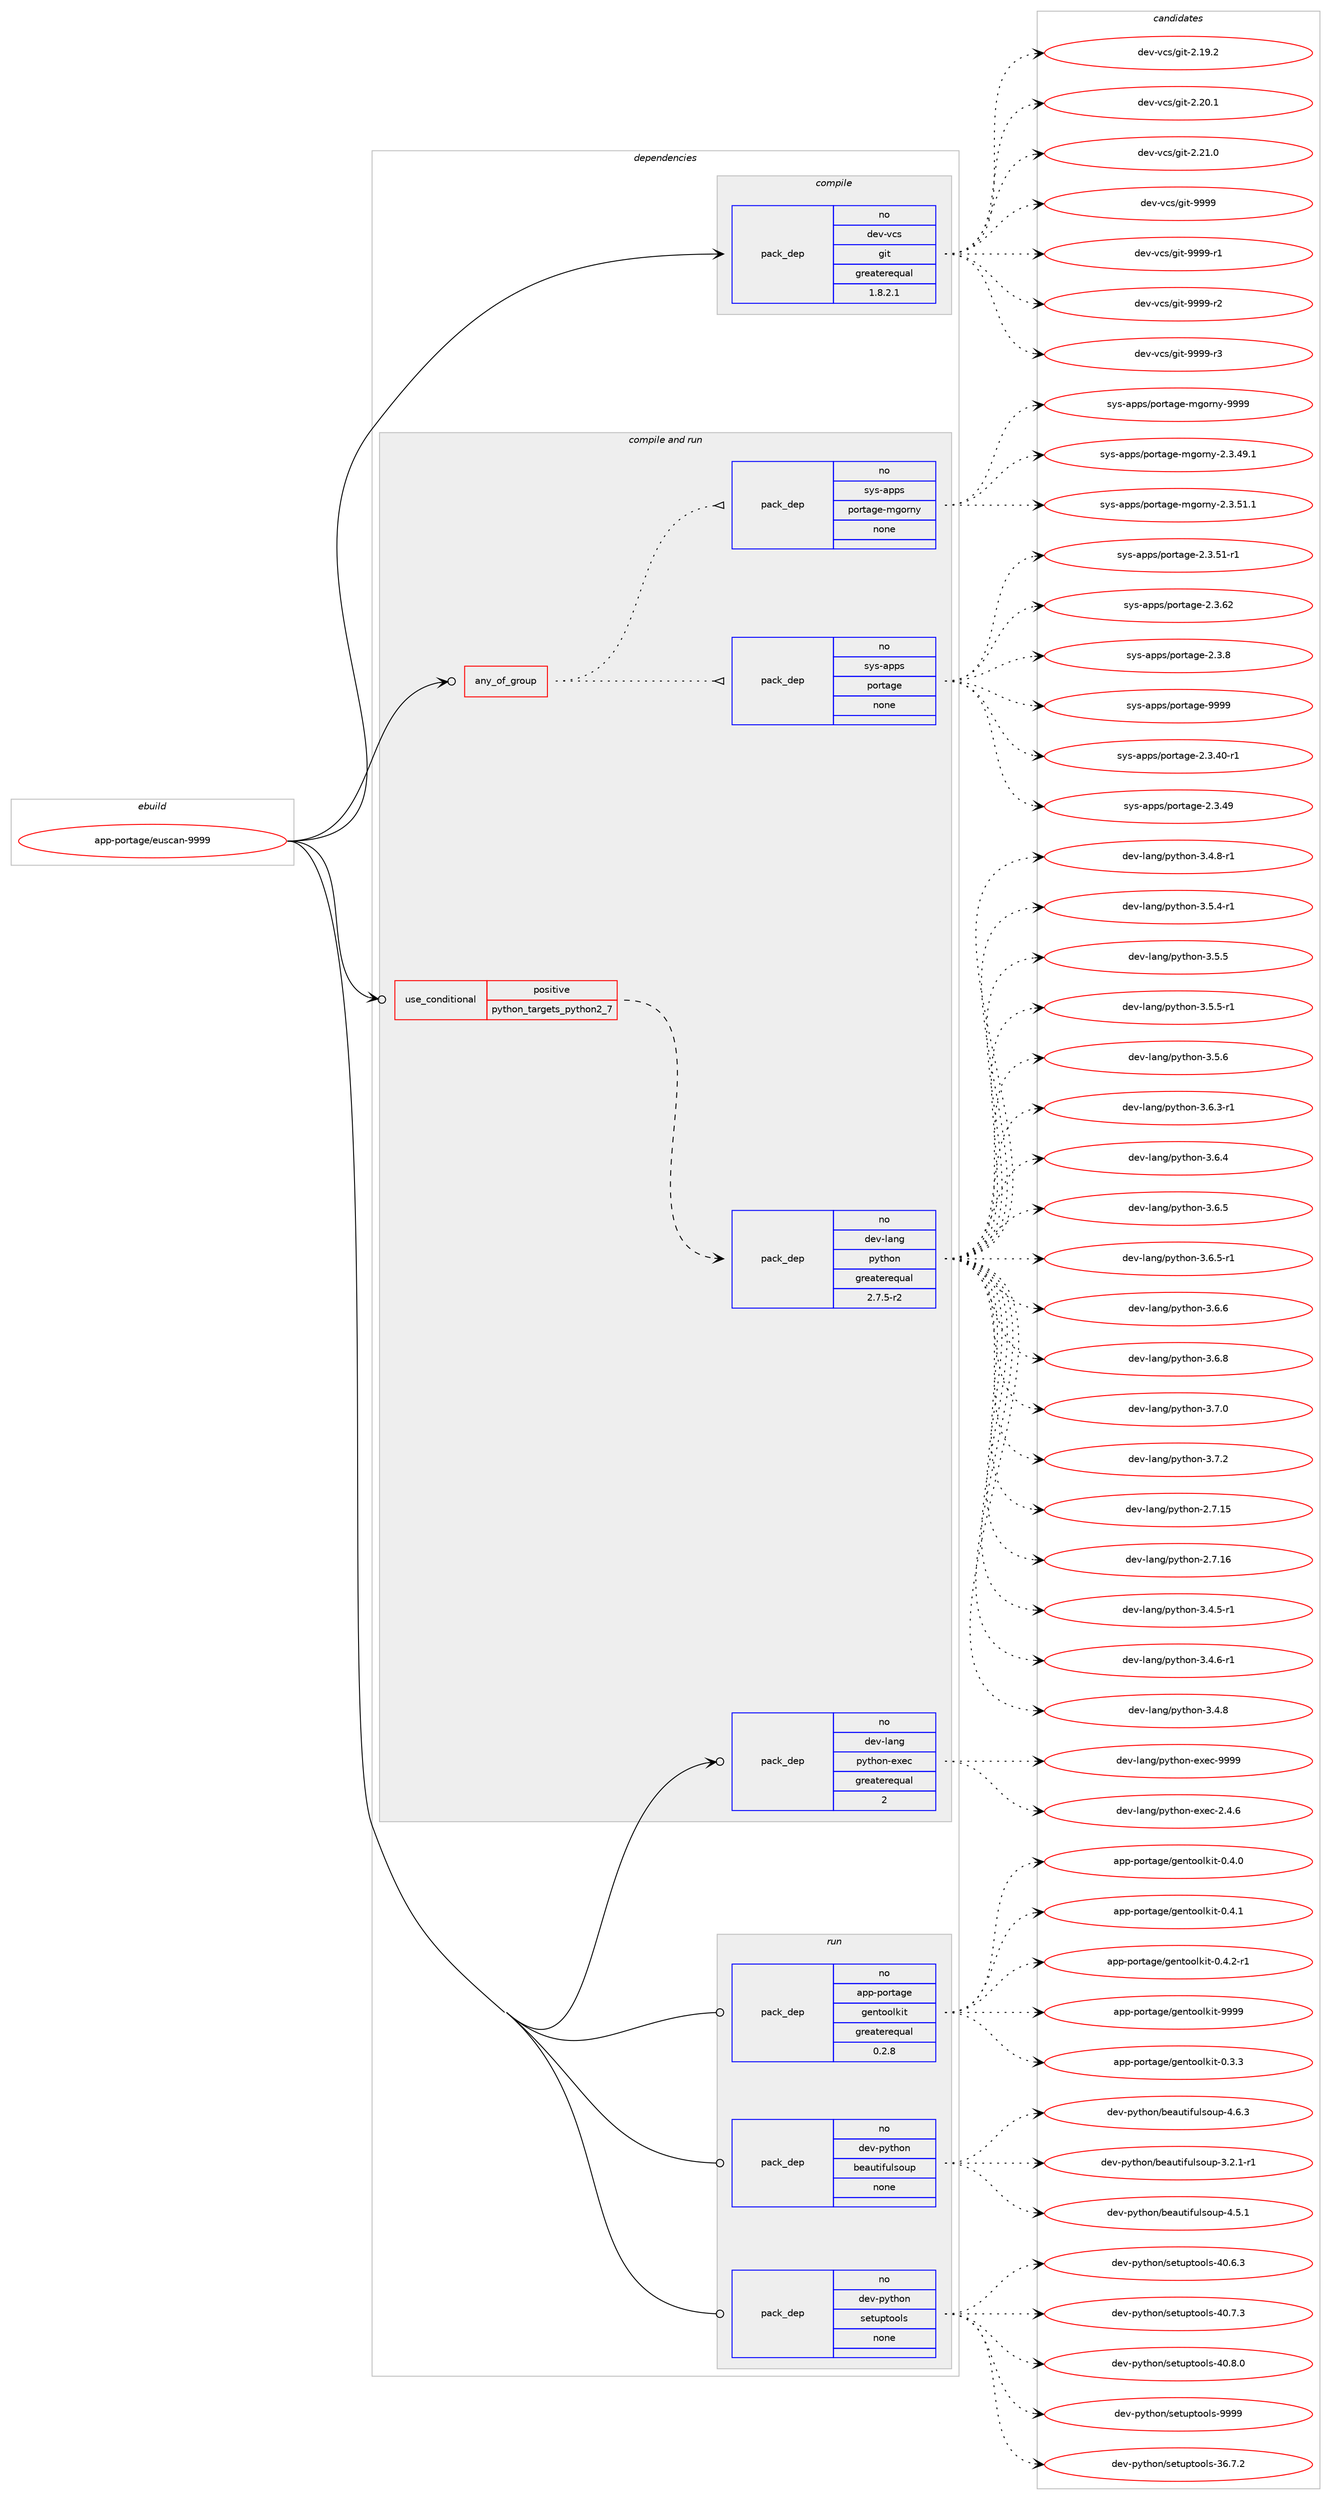 digraph prolog {

# *************
# Graph options
# *************

newrank=true;
concentrate=true;
compound=true;
graph [rankdir=LR,fontname=Helvetica,fontsize=10,ranksep=1.5];#, ranksep=2.5, nodesep=0.2];
edge  [arrowhead=vee];
node  [fontname=Helvetica,fontsize=10];

# **********
# The ebuild
# **********

subgraph cluster_leftcol {
color=gray;
rank=same;
label=<<i>ebuild</i>>;
id [label="app-portage/euscan-9999", color=red, width=4, href="../app-portage/euscan-9999.svg"];
}

# ****************
# The dependencies
# ****************

subgraph cluster_midcol {
color=gray;
label=<<i>dependencies</i>>;
subgraph cluster_compile {
fillcolor="#eeeeee";
style=filled;
label=<<i>compile</i>>;
subgraph pack930367 {
dependency1305399 [label=<<TABLE BORDER="0" CELLBORDER="1" CELLSPACING="0" CELLPADDING="4" WIDTH="220"><TR><TD ROWSPAN="6" CELLPADDING="30">pack_dep</TD></TR><TR><TD WIDTH="110">no</TD></TR><TR><TD>dev-vcs</TD></TR><TR><TD>git</TD></TR><TR><TD>greaterequal</TD></TR><TR><TD>1.8.2.1</TD></TR></TABLE>>, shape=none, color=blue];
}
id:e -> dependency1305399:w [weight=20,style="solid",arrowhead="vee"];
}
subgraph cluster_compileandrun {
fillcolor="#eeeeee";
style=filled;
label=<<i>compile and run</i>>;
subgraph any19834 {
dependency1305400 [label=<<TABLE BORDER="0" CELLBORDER="1" CELLSPACING="0" CELLPADDING="4"><TR><TD CELLPADDING="10">any_of_group</TD></TR></TABLE>>, shape=none, color=red];subgraph pack930368 {
dependency1305401 [label=<<TABLE BORDER="0" CELLBORDER="1" CELLSPACING="0" CELLPADDING="4" WIDTH="220"><TR><TD ROWSPAN="6" CELLPADDING="30">pack_dep</TD></TR><TR><TD WIDTH="110">no</TD></TR><TR><TD>sys-apps</TD></TR><TR><TD>portage</TD></TR><TR><TD>none</TD></TR><TR><TD></TD></TR></TABLE>>, shape=none, color=blue];
}
dependency1305400:e -> dependency1305401:w [weight=20,style="dotted",arrowhead="oinv"];
subgraph pack930369 {
dependency1305402 [label=<<TABLE BORDER="0" CELLBORDER="1" CELLSPACING="0" CELLPADDING="4" WIDTH="220"><TR><TD ROWSPAN="6" CELLPADDING="30">pack_dep</TD></TR><TR><TD WIDTH="110">no</TD></TR><TR><TD>sys-apps</TD></TR><TR><TD>portage-mgorny</TD></TR><TR><TD>none</TD></TR><TR><TD></TD></TR></TABLE>>, shape=none, color=blue];
}
dependency1305400:e -> dependency1305402:w [weight=20,style="dotted",arrowhead="oinv"];
}
id:e -> dependency1305400:w [weight=20,style="solid",arrowhead="odotvee"];
subgraph cond354656 {
dependency1305403 [label=<<TABLE BORDER="0" CELLBORDER="1" CELLSPACING="0" CELLPADDING="4"><TR><TD ROWSPAN="3" CELLPADDING="10">use_conditional</TD></TR><TR><TD>positive</TD></TR><TR><TD>python_targets_python2_7</TD></TR></TABLE>>, shape=none, color=red];
subgraph pack930370 {
dependency1305404 [label=<<TABLE BORDER="0" CELLBORDER="1" CELLSPACING="0" CELLPADDING="4" WIDTH="220"><TR><TD ROWSPAN="6" CELLPADDING="30">pack_dep</TD></TR><TR><TD WIDTH="110">no</TD></TR><TR><TD>dev-lang</TD></TR><TR><TD>python</TD></TR><TR><TD>greaterequal</TD></TR><TR><TD>2.7.5-r2</TD></TR></TABLE>>, shape=none, color=blue];
}
dependency1305403:e -> dependency1305404:w [weight=20,style="dashed",arrowhead="vee"];
}
id:e -> dependency1305403:w [weight=20,style="solid",arrowhead="odotvee"];
subgraph pack930371 {
dependency1305405 [label=<<TABLE BORDER="0" CELLBORDER="1" CELLSPACING="0" CELLPADDING="4" WIDTH="220"><TR><TD ROWSPAN="6" CELLPADDING="30">pack_dep</TD></TR><TR><TD WIDTH="110">no</TD></TR><TR><TD>dev-lang</TD></TR><TR><TD>python-exec</TD></TR><TR><TD>greaterequal</TD></TR><TR><TD>2</TD></TR></TABLE>>, shape=none, color=blue];
}
id:e -> dependency1305405:w [weight=20,style="solid",arrowhead="odotvee"];
}
subgraph cluster_run {
fillcolor="#eeeeee";
style=filled;
label=<<i>run</i>>;
subgraph pack930372 {
dependency1305406 [label=<<TABLE BORDER="0" CELLBORDER="1" CELLSPACING="0" CELLPADDING="4" WIDTH="220"><TR><TD ROWSPAN="6" CELLPADDING="30">pack_dep</TD></TR><TR><TD WIDTH="110">no</TD></TR><TR><TD>app-portage</TD></TR><TR><TD>gentoolkit</TD></TR><TR><TD>greaterequal</TD></TR><TR><TD>0.2.8</TD></TR></TABLE>>, shape=none, color=blue];
}
id:e -> dependency1305406:w [weight=20,style="solid",arrowhead="odot"];
subgraph pack930373 {
dependency1305407 [label=<<TABLE BORDER="0" CELLBORDER="1" CELLSPACING="0" CELLPADDING="4" WIDTH="220"><TR><TD ROWSPAN="6" CELLPADDING="30">pack_dep</TD></TR><TR><TD WIDTH="110">no</TD></TR><TR><TD>dev-python</TD></TR><TR><TD>beautifulsoup</TD></TR><TR><TD>none</TD></TR><TR><TD></TD></TR></TABLE>>, shape=none, color=blue];
}
id:e -> dependency1305407:w [weight=20,style="solid",arrowhead="odot"];
subgraph pack930374 {
dependency1305408 [label=<<TABLE BORDER="0" CELLBORDER="1" CELLSPACING="0" CELLPADDING="4" WIDTH="220"><TR><TD ROWSPAN="6" CELLPADDING="30">pack_dep</TD></TR><TR><TD WIDTH="110">no</TD></TR><TR><TD>dev-python</TD></TR><TR><TD>setuptools</TD></TR><TR><TD>none</TD></TR><TR><TD></TD></TR></TABLE>>, shape=none, color=blue];
}
id:e -> dependency1305408:w [weight=20,style="solid",arrowhead="odot"];
}
}

# **************
# The candidates
# **************

subgraph cluster_choices {
rank=same;
color=gray;
label=<<i>candidates</i>>;

subgraph choice930367 {
color=black;
nodesep=1;
choice10010111845118991154710310511645504649574650 [label="dev-vcs/git-2.19.2", color=red, width=4,href="../dev-vcs/git-2.19.2.svg"];
choice10010111845118991154710310511645504650484649 [label="dev-vcs/git-2.20.1", color=red, width=4,href="../dev-vcs/git-2.20.1.svg"];
choice10010111845118991154710310511645504650494648 [label="dev-vcs/git-2.21.0", color=red, width=4,href="../dev-vcs/git-2.21.0.svg"];
choice1001011184511899115471031051164557575757 [label="dev-vcs/git-9999", color=red, width=4,href="../dev-vcs/git-9999.svg"];
choice10010111845118991154710310511645575757574511449 [label="dev-vcs/git-9999-r1", color=red, width=4,href="../dev-vcs/git-9999-r1.svg"];
choice10010111845118991154710310511645575757574511450 [label="dev-vcs/git-9999-r2", color=red, width=4,href="../dev-vcs/git-9999-r2.svg"];
choice10010111845118991154710310511645575757574511451 [label="dev-vcs/git-9999-r3", color=red, width=4,href="../dev-vcs/git-9999-r3.svg"];
dependency1305399:e -> choice10010111845118991154710310511645504649574650:w [style=dotted,weight="100"];
dependency1305399:e -> choice10010111845118991154710310511645504650484649:w [style=dotted,weight="100"];
dependency1305399:e -> choice10010111845118991154710310511645504650494648:w [style=dotted,weight="100"];
dependency1305399:e -> choice1001011184511899115471031051164557575757:w [style=dotted,weight="100"];
dependency1305399:e -> choice10010111845118991154710310511645575757574511449:w [style=dotted,weight="100"];
dependency1305399:e -> choice10010111845118991154710310511645575757574511450:w [style=dotted,weight="100"];
dependency1305399:e -> choice10010111845118991154710310511645575757574511451:w [style=dotted,weight="100"];
}
subgraph choice930368 {
color=black;
nodesep=1;
choice11512111545971121121154711211111411697103101455046514652484511449 [label="sys-apps/portage-2.3.40-r1", color=red, width=4,href="../sys-apps/portage-2.3.40-r1.svg"];
choice1151211154597112112115471121111141169710310145504651465257 [label="sys-apps/portage-2.3.49", color=red, width=4,href="../sys-apps/portage-2.3.49.svg"];
choice11512111545971121121154711211111411697103101455046514653494511449 [label="sys-apps/portage-2.3.51-r1", color=red, width=4,href="../sys-apps/portage-2.3.51-r1.svg"];
choice1151211154597112112115471121111141169710310145504651465450 [label="sys-apps/portage-2.3.62", color=red, width=4,href="../sys-apps/portage-2.3.62.svg"];
choice11512111545971121121154711211111411697103101455046514656 [label="sys-apps/portage-2.3.8", color=red, width=4,href="../sys-apps/portage-2.3.8.svg"];
choice115121115459711211211547112111114116971031014557575757 [label="sys-apps/portage-9999", color=red, width=4,href="../sys-apps/portage-9999.svg"];
dependency1305401:e -> choice11512111545971121121154711211111411697103101455046514652484511449:w [style=dotted,weight="100"];
dependency1305401:e -> choice1151211154597112112115471121111141169710310145504651465257:w [style=dotted,weight="100"];
dependency1305401:e -> choice11512111545971121121154711211111411697103101455046514653494511449:w [style=dotted,weight="100"];
dependency1305401:e -> choice1151211154597112112115471121111141169710310145504651465450:w [style=dotted,weight="100"];
dependency1305401:e -> choice11512111545971121121154711211111411697103101455046514656:w [style=dotted,weight="100"];
dependency1305401:e -> choice115121115459711211211547112111114116971031014557575757:w [style=dotted,weight="100"];
}
subgraph choice930369 {
color=black;
nodesep=1;
choice1151211154597112112115471121111141169710310145109103111114110121455046514652574649 [label="sys-apps/portage-mgorny-2.3.49.1", color=red, width=4,href="../sys-apps/portage-mgorny-2.3.49.1.svg"];
choice1151211154597112112115471121111141169710310145109103111114110121455046514653494649 [label="sys-apps/portage-mgorny-2.3.51.1", color=red, width=4,href="../sys-apps/portage-mgorny-2.3.51.1.svg"];
choice11512111545971121121154711211111411697103101451091031111141101214557575757 [label="sys-apps/portage-mgorny-9999", color=red, width=4,href="../sys-apps/portage-mgorny-9999.svg"];
dependency1305402:e -> choice1151211154597112112115471121111141169710310145109103111114110121455046514652574649:w [style=dotted,weight="100"];
dependency1305402:e -> choice1151211154597112112115471121111141169710310145109103111114110121455046514653494649:w [style=dotted,weight="100"];
dependency1305402:e -> choice11512111545971121121154711211111411697103101451091031111141101214557575757:w [style=dotted,weight="100"];
}
subgraph choice930370 {
color=black;
nodesep=1;
choice10010111845108971101034711212111610411111045504655464953 [label="dev-lang/python-2.7.15", color=red, width=4,href="../dev-lang/python-2.7.15.svg"];
choice10010111845108971101034711212111610411111045504655464954 [label="dev-lang/python-2.7.16", color=red, width=4,href="../dev-lang/python-2.7.16.svg"];
choice1001011184510897110103471121211161041111104551465246534511449 [label="dev-lang/python-3.4.5-r1", color=red, width=4,href="../dev-lang/python-3.4.5-r1.svg"];
choice1001011184510897110103471121211161041111104551465246544511449 [label="dev-lang/python-3.4.6-r1", color=red, width=4,href="../dev-lang/python-3.4.6-r1.svg"];
choice100101118451089711010347112121116104111110455146524656 [label="dev-lang/python-3.4.8", color=red, width=4,href="../dev-lang/python-3.4.8.svg"];
choice1001011184510897110103471121211161041111104551465246564511449 [label="dev-lang/python-3.4.8-r1", color=red, width=4,href="../dev-lang/python-3.4.8-r1.svg"];
choice1001011184510897110103471121211161041111104551465346524511449 [label="dev-lang/python-3.5.4-r1", color=red, width=4,href="../dev-lang/python-3.5.4-r1.svg"];
choice100101118451089711010347112121116104111110455146534653 [label="dev-lang/python-3.5.5", color=red, width=4,href="../dev-lang/python-3.5.5.svg"];
choice1001011184510897110103471121211161041111104551465346534511449 [label="dev-lang/python-3.5.5-r1", color=red, width=4,href="../dev-lang/python-3.5.5-r1.svg"];
choice100101118451089711010347112121116104111110455146534654 [label="dev-lang/python-3.5.6", color=red, width=4,href="../dev-lang/python-3.5.6.svg"];
choice1001011184510897110103471121211161041111104551465446514511449 [label="dev-lang/python-3.6.3-r1", color=red, width=4,href="../dev-lang/python-3.6.3-r1.svg"];
choice100101118451089711010347112121116104111110455146544652 [label="dev-lang/python-3.6.4", color=red, width=4,href="../dev-lang/python-3.6.4.svg"];
choice100101118451089711010347112121116104111110455146544653 [label="dev-lang/python-3.6.5", color=red, width=4,href="../dev-lang/python-3.6.5.svg"];
choice1001011184510897110103471121211161041111104551465446534511449 [label="dev-lang/python-3.6.5-r1", color=red, width=4,href="../dev-lang/python-3.6.5-r1.svg"];
choice100101118451089711010347112121116104111110455146544654 [label="dev-lang/python-3.6.6", color=red, width=4,href="../dev-lang/python-3.6.6.svg"];
choice100101118451089711010347112121116104111110455146544656 [label="dev-lang/python-3.6.8", color=red, width=4,href="../dev-lang/python-3.6.8.svg"];
choice100101118451089711010347112121116104111110455146554648 [label="dev-lang/python-3.7.0", color=red, width=4,href="../dev-lang/python-3.7.0.svg"];
choice100101118451089711010347112121116104111110455146554650 [label="dev-lang/python-3.7.2", color=red, width=4,href="../dev-lang/python-3.7.2.svg"];
dependency1305404:e -> choice10010111845108971101034711212111610411111045504655464953:w [style=dotted,weight="100"];
dependency1305404:e -> choice10010111845108971101034711212111610411111045504655464954:w [style=dotted,weight="100"];
dependency1305404:e -> choice1001011184510897110103471121211161041111104551465246534511449:w [style=dotted,weight="100"];
dependency1305404:e -> choice1001011184510897110103471121211161041111104551465246544511449:w [style=dotted,weight="100"];
dependency1305404:e -> choice100101118451089711010347112121116104111110455146524656:w [style=dotted,weight="100"];
dependency1305404:e -> choice1001011184510897110103471121211161041111104551465246564511449:w [style=dotted,weight="100"];
dependency1305404:e -> choice1001011184510897110103471121211161041111104551465346524511449:w [style=dotted,weight="100"];
dependency1305404:e -> choice100101118451089711010347112121116104111110455146534653:w [style=dotted,weight="100"];
dependency1305404:e -> choice1001011184510897110103471121211161041111104551465346534511449:w [style=dotted,weight="100"];
dependency1305404:e -> choice100101118451089711010347112121116104111110455146534654:w [style=dotted,weight="100"];
dependency1305404:e -> choice1001011184510897110103471121211161041111104551465446514511449:w [style=dotted,weight="100"];
dependency1305404:e -> choice100101118451089711010347112121116104111110455146544652:w [style=dotted,weight="100"];
dependency1305404:e -> choice100101118451089711010347112121116104111110455146544653:w [style=dotted,weight="100"];
dependency1305404:e -> choice1001011184510897110103471121211161041111104551465446534511449:w [style=dotted,weight="100"];
dependency1305404:e -> choice100101118451089711010347112121116104111110455146544654:w [style=dotted,weight="100"];
dependency1305404:e -> choice100101118451089711010347112121116104111110455146544656:w [style=dotted,weight="100"];
dependency1305404:e -> choice100101118451089711010347112121116104111110455146554648:w [style=dotted,weight="100"];
dependency1305404:e -> choice100101118451089711010347112121116104111110455146554650:w [style=dotted,weight="100"];
}
subgraph choice930371 {
color=black;
nodesep=1;
choice1001011184510897110103471121211161041111104510112010199455046524654 [label="dev-lang/python-exec-2.4.6", color=red, width=4,href="../dev-lang/python-exec-2.4.6.svg"];
choice10010111845108971101034711212111610411111045101120101994557575757 [label="dev-lang/python-exec-9999", color=red, width=4,href="../dev-lang/python-exec-9999.svg"];
dependency1305405:e -> choice1001011184510897110103471121211161041111104510112010199455046524654:w [style=dotted,weight="100"];
dependency1305405:e -> choice10010111845108971101034711212111610411111045101120101994557575757:w [style=dotted,weight="100"];
}
subgraph choice930372 {
color=black;
nodesep=1;
choice97112112451121111141169710310147103101110116111111108107105116454846514651 [label="app-portage/gentoolkit-0.3.3", color=red, width=4,href="../app-portage/gentoolkit-0.3.3.svg"];
choice97112112451121111141169710310147103101110116111111108107105116454846524648 [label="app-portage/gentoolkit-0.4.0", color=red, width=4,href="../app-portage/gentoolkit-0.4.0.svg"];
choice97112112451121111141169710310147103101110116111111108107105116454846524649 [label="app-portage/gentoolkit-0.4.1", color=red, width=4,href="../app-portage/gentoolkit-0.4.1.svg"];
choice971121124511211111411697103101471031011101161111111081071051164548465246504511449 [label="app-portage/gentoolkit-0.4.2-r1", color=red, width=4,href="../app-portage/gentoolkit-0.4.2-r1.svg"];
choice971121124511211111411697103101471031011101161111111081071051164557575757 [label="app-portage/gentoolkit-9999", color=red, width=4,href="../app-portage/gentoolkit-9999.svg"];
dependency1305406:e -> choice97112112451121111141169710310147103101110116111111108107105116454846514651:w [style=dotted,weight="100"];
dependency1305406:e -> choice97112112451121111141169710310147103101110116111111108107105116454846524648:w [style=dotted,weight="100"];
dependency1305406:e -> choice97112112451121111141169710310147103101110116111111108107105116454846524649:w [style=dotted,weight="100"];
dependency1305406:e -> choice971121124511211111411697103101471031011101161111111081071051164548465246504511449:w [style=dotted,weight="100"];
dependency1305406:e -> choice971121124511211111411697103101471031011101161111111081071051164557575757:w [style=dotted,weight="100"];
}
subgraph choice930373 {
color=black;
nodesep=1;
choice100101118451121211161041111104798101971171161051021171081151111171124551465046494511449 [label="dev-python/beautifulsoup-3.2.1-r1", color=red, width=4,href="../dev-python/beautifulsoup-3.2.1-r1.svg"];
choice10010111845112121116104111110479810197117116105102117108115111117112455246534649 [label="dev-python/beautifulsoup-4.5.1", color=red, width=4,href="../dev-python/beautifulsoup-4.5.1.svg"];
choice10010111845112121116104111110479810197117116105102117108115111117112455246544651 [label="dev-python/beautifulsoup-4.6.3", color=red, width=4,href="../dev-python/beautifulsoup-4.6.3.svg"];
dependency1305407:e -> choice100101118451121211161041111104798101971171161051021171081151111171124551465046494511449:w [style=dotted,weight="100"];
dependency1305407:e -> choice10010111845112121116104111110479810197117116105102117108115111117112455246534649:w [style=dotted,weight="100"];
dependency1305407:e -> choice10010111845112121116104111110479810197117116105102117108115111117112455246544651:w [style=dotted,weight="100"];
}
subgraph choice930374 {
color=black;
nodesep=1;
choice100101118451121211161041111104711510111611711211611111110811545515446554650 [label="dev-python/setuptools-36.7.2", color=red, width=4,href="../dev-python/setuptools-36.7.2.svg"];
choice100101118451121211161041111104711510111611711211611111110811545524846544651 [label="dev-python/setuptools-40.6.3", color=red, width=4,href="../dev-python/setuptools-40.6.3.svg"];
choice100101118451121211161041111104711510111611711211611111110811545524846554651 [label="dev-python/setuptools-40.7.3", color=red, width=4,href="../dev-python/setuptools-40.7.3.svg"];
choice100101118451121211161041111104711510111611711211611111110811545524846564648 [label="dev-python/setuptools-40.8.0", color=red, width=4,href="../dev-python/setuptools-40.8.0.svg"];
choice10010111845112121116104111110471151011161171121161111111081154557575757 [label="dev-python/setuptools-9999", color=red, width=4,href="../dev-python/setuptools-9999.svg"];
dependency1305408:e -> choice100101118451121211161041111104711510111611711211611111110811545515446554650:w [style=dotted,weight="100"];
dependency1305408:e -> choice100101118451121211161041111104711510111611711211611111110811545524846544651:w [style=dotted,weight="100"];
dependency1305408:e -> choice100101118451121211161041111104711510111611711211611111110811545524846554651:w [style=dotted,weight="100"];
dependency1305408:e -> choice100101118451121211161041111104711510111611711211611111110811545524846564648:w [style=dotted,weight="100"];
dependency1305408:e -> choice10010111845112121116104111110471151011161171121161111111081154557575757:w [style=dotted,weight="100"];
}
}

}
